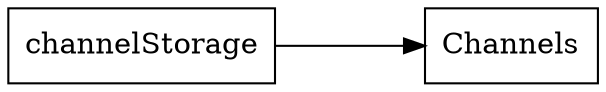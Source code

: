 digraph channelStorage {
    node [URL="controlFlow/\N.html" shape=box]
    graph [layout="circo"]
    channelStorage [URL="\N.html" root=true]

    channelStorage -> Channels
}
